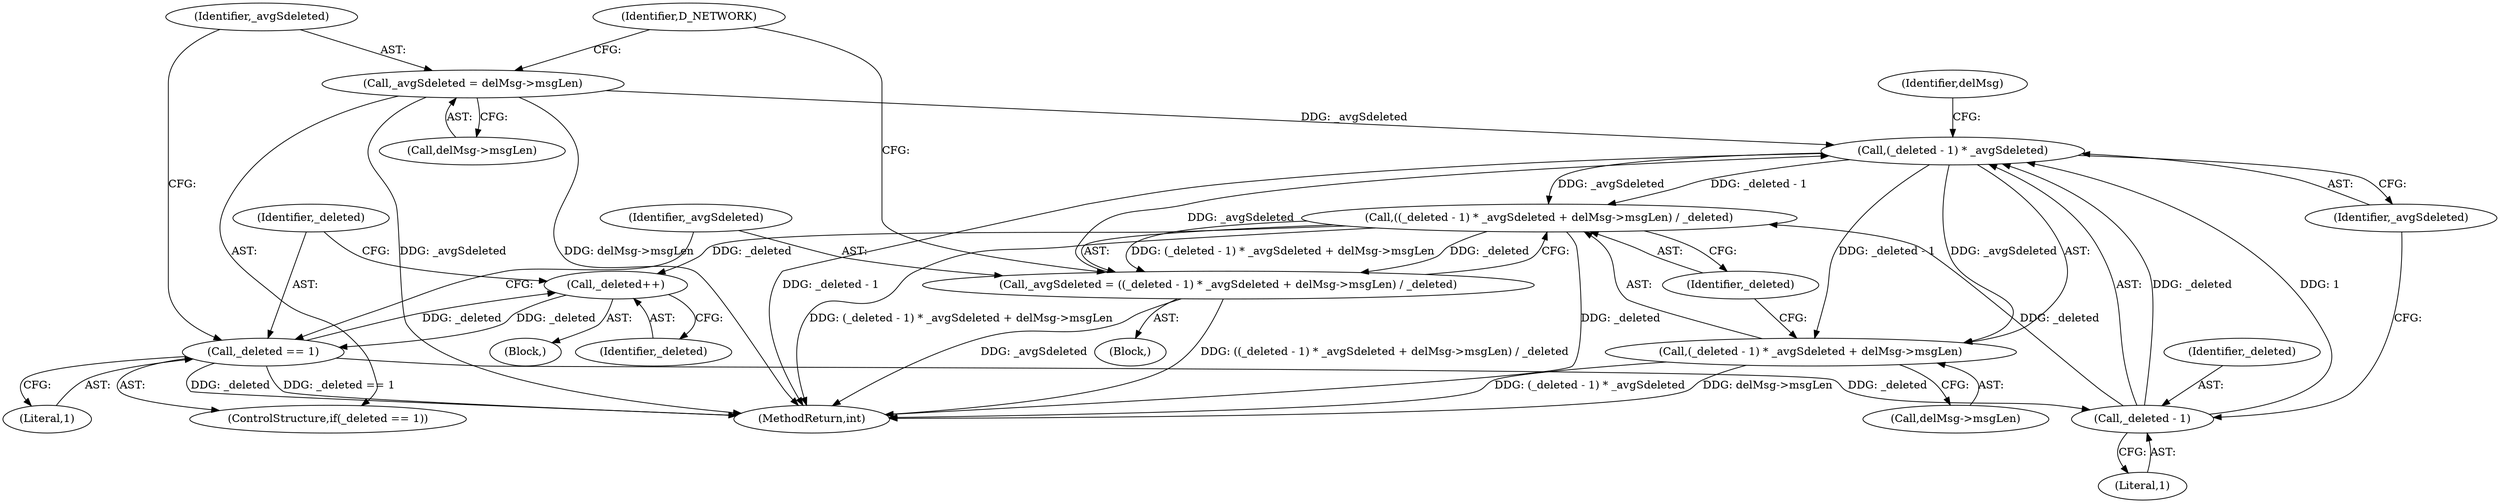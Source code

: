 digraph "0_htcondor_5e5571d1a431eb3c61977b6dd6ec90186ef79867_2@API" {
"1000365" [label="(Call,_avgSdeleted = delMsg->msgLen)"];
"1000376" [label="(Call,(_deleted - 1) * _avgSdeleted)"];
"1000374" [label="(Call,((_deleted - 1) * _avgSdeleted + delMsg->msgLen) / _deleted)"];
"1000359" [label="(Call,_deleted++)"];
"1000362" [label="(Call,_deleted == 1)"];
"1000377" [label="(Call,_deleted - 1)"];
"1000372" [label="(Call,_avgSdeleted = ((_deleted - 1) * _avgSdeleted + delMsg->msgLen) / _deleted)"];
"1000375" [label="(Call,(_deleted - 1) * _avgSdeleted + delMsg->msgLen)"];
"1000379" [label="(Literal,1)"];
"1000371" [label="(Block,)"];
"1000372" [label="(Call,_avgSdeleted = ((_deleted - 1) * _avgSdeleted + delMsg->msgLen) / _deleted)"];
"1000380" [label="(Identifier,_avgSdeleted)"];
"1000321" [label="(Block,)"];
"1000362" [label="(Call,_deleted == 1)"];
"1000365" [label="(Call,_avgSdeleted = delMsg->msgLen)"];
"1000361" [label="(ControlStructure,if(_deleted == 1))"];
"1000373" [label="(Identifier,_avgSdeleted)"];
"1000367" [label="(Call,delMsg->msgLen)"];
"1000364" [label="(Literal,1)"];
"1000360" [label="(Identifier,_deleted)"];
"1000366" [label="(Identifier,_avgSdeleted)"];
"1000377" [label="(Call,_deleted - 1)"];
"1000378" [label="(Identifier,_deleted)"];
"1000374" [label="(Call,((_deleted - 1) * _avgSdeleted + delMsg->msgLen) / _deleted)"];
"1000363" [label="(Identifier,_deleted)"];
"1000382" [label="(Identifier,delMsg)"];
"1000386" [label="(Identifier,D_NETWORK)"];
"1000381" [label="(Call,delMsg->msgLen)"];
"1000384" [label="(Identifier,_deleted)"];
"1000359" [label="(Call,_deleted++)"];
"1000375" [label="(Call,(_deleted - 1) * _avgSdeleted + delMsg->msgLen)"];
"1000376" [label="(Call,(_deleted - 1) * _avgSdeleted)"];
"1000490" [label="(MethodReturn,int)"];
"1000365" -> "1000361"  [label="AST: "];
"1000365" -> "1000367"  [label="CFG: "];
"1000366" -> "1000365"  [label="AST: "];
"1000367" -> "1000365"  [label="AST: "];
"1000386" -> "1000365"  [label="CFG: "];
"1000365" -> "1000490"  [label="DDG: delMsg->msgLen"];
"1000365" -> "1000490"  [label="DDG: _avgSdeleted"];
"1000365" -> "1000376"  [label="DDG: _avgSdeleted"];
"1000376" -> "1000375"  [label="AST: "];
"1000376" -> "1000380"  [label="CFG: "];
"1000377" -> "1000376"  [label="AST: "];
"1000380" -> "1000376"  [label="AST: "];
"1000382" -> "1000376"  [label="CFG: "];
"1000376" -> "1000490"  [label="DDG: _deleted - 1"];
"1000376" -> "1000374"  [label="DDG: _deleted - 1"];
"1000376" -> "1000374"  [label="DDG: _avgSdeleted"];
"1000376" -> "1000375"  [label="DDG: _deleted - 1"];
"1000376" -> "1000375"  [label="DDG: _avgSdeleted"];
"1000377" -> "1000376"  [label="DDG: _deleted"];
"1000377" -> "1000376"  [label="DDG: 1"];
"1000372" -> "1000376"  [label="DDG: _avgSdeleted"];
"1000374" -> "1000372"  [label="AST: "];
"1000374" -> "1000384"  [label="CFG: "];
"1000375" -> "1000374"  [label="AST: "];
"1000384" -> "1000374"  [label="AST: "];
"1000372" -> "1000374"  [label="CFG: "];
"1000374" -> "1000490"  [label="DDG: (_deleted - 1) * _avgSdeleted + delMsg->msgLen"];
"1000374" -> "1000490"  [label="DDG: _deleted"];
"1000374" -> "1000359"  [label="DDG: _deleted"];
"1000374" -> "1000372"  [label="DDG: (_deleted - 1) * _avgSdeleted + delMsg->msgLen"];
"1000374" -> "1000372"  [label="DDG: _deleted"];
"1000377" -> "1000374"  [label="DDG: _deleted"];
"1000359" -> "1000321"  [label="AST: "];
"1000359" -> "1000360"  [label="CFG: "];
"1000360" -> "1000359"  [label="AST: "];
"1000363" -> "1000359"  [label="CFG: "];
"1000362" -> "1000359"  [label="DDG: _deleted"];
"1000359" -> "1000362"  [label="DDG: _deleted"];
"1000362" -> "1000361"  [label="AST: "];
"1000362" -> "1000364"  [label="CFG: "];
"1000363" -> "1000362"  [label="AST: "];
"1000364" -> "1000362"  [label="AST: "];
"1000366" -> "1000362"  [label="CFG: "];
"1000373" -> "1000362"  [label="CFG: "];
"1000362" -> "1000490"  [label="DDG: _deleted == 1"];
"1000362" -> "1000490"  [label="DDG: _deleted"];
"1000362" -> "1000377"  [label="DDG: _deleted"];
"1000377" -> "1000379"  [label="CFG: "];
"1000378" -> "1000377"  [label="AST: "];
"1000379" -> "1000377"  [label="AST: "];
"1000380" -> "1000377"  [label="CFG: "];
"1000372" -> "1000371"  [label="AST: "];
"1000373" -> "1000372"  [label="AST: "];
"1000386" -> "1000372"  [label="CFG: "];
"1000372" -> "1000490"  [label="DDG: _avgSdeleted"];
"1000372" -> "1000490"  [label="DDG: ((_deleted - 1) * _avgSdeleted + delMsg->msgLen) / _deleted"];
"1000375" -> "1000381"  [label="CFG: "];
"1000381" -> "1000375"  [label="AST: "];
"1000384" -> "1000375"  [label="CFG: "];
"1000375" -> "1000490"  [label="DDG: (_deleted - 1) * _avgSdeleted"];
"1000375" -> "1000490"  [label="DDG: delMsg->msgLen"];
}
